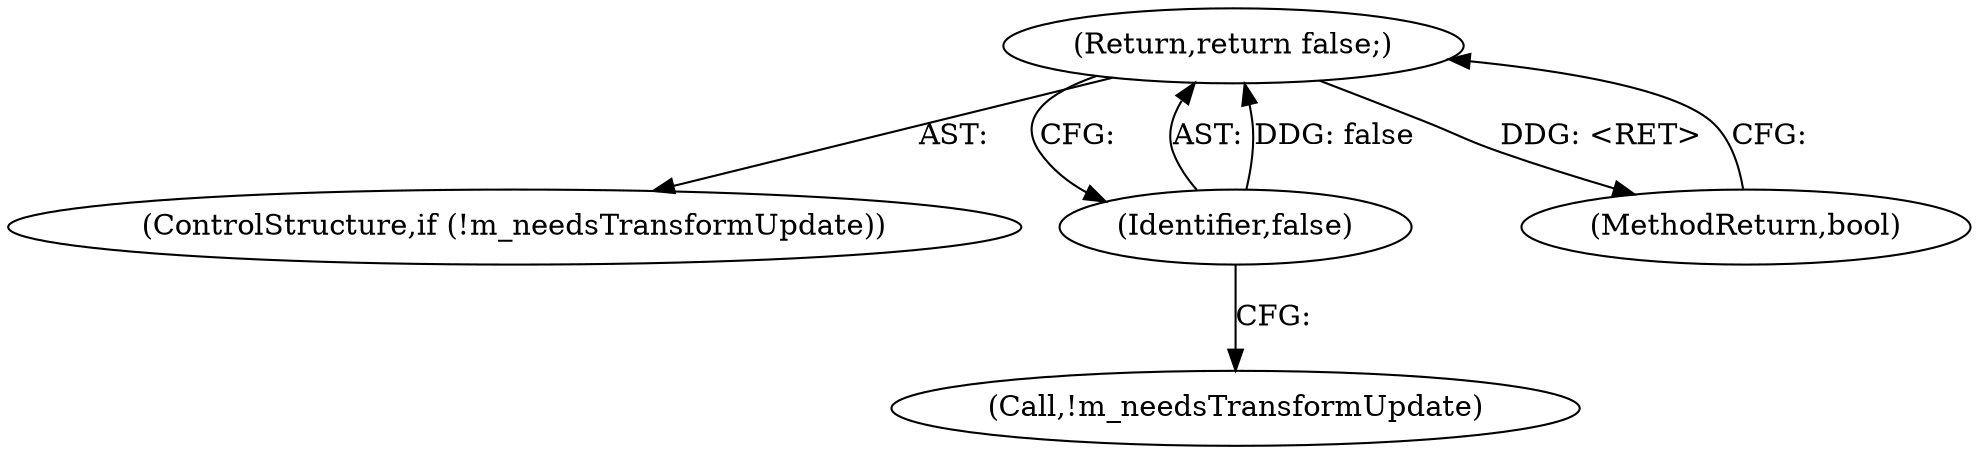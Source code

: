 digraph "1_Chrome_44f1431b20c16d8f8da0ce8ff7bbf2adddcdd785_1@del" {
"1000159" [label="(Return,return false;)"];
"1000160" [label="(Identifier,false)"];
"1000156" [label="(ControlStructure,if (!m_needsTransformUpdate))"];
"1000172" [label="(MethodReturn,bool)"];
"1000159" [label="(Return,return false;)"];
"1000157" [label="(Call,!m_needsTransformUpdate)"];
"1000160" [label="(Identifier,false)"];
"1000159" -> "1000156"  [label="AST: "];
"1000159" -> "1000160"  [label="CFG: "];
"1000160" -> "1000159"  [label="AST: "];
"1000172" -> "1000159"  [label="CFG: "];
"1000159" -> "1000172"  [label="DDG: <RET>"];
"1000160" -> "1000159"  [label="DDG: false"];
"1000160" -> "1000157"  [label="CFG: "];
}
